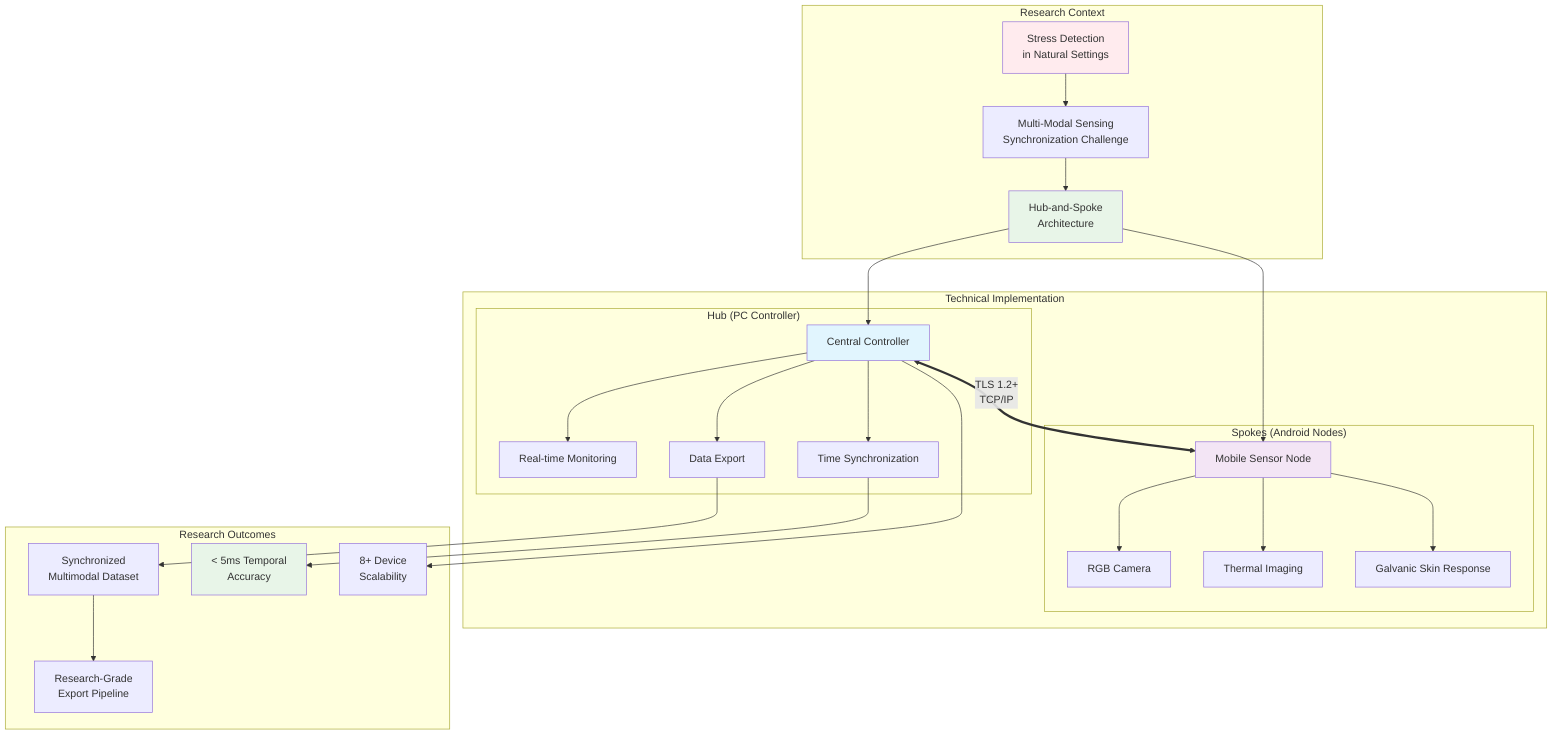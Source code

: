 graph TB
    subgraph "Research Context"
        PROBLEM[Stress Detection<br/>in Natural Settings]
        CHALLENGE[Multi-Modal Sensing<br/>Synchronization Challenge]
        SOLUTION[Hub-and-Spoke<br/>Architecture]
    end
    
    subgraph "Technical Implementation"
        subgraph "Hub (PC Controller)"
            HUB[Central Controller]
            GUI_COMP[Real-time Monitoring]
            SYNC_COMP[Time Synchronization]
            EXPORT_COMP[Data Export]
        end
        
        subgraph "Spokes (Android Nodes)"
            ANDROID[Mobile Sensor Node]
            RGB[RGB Camera]
            THERMAL[Thermal Imaging]
            GSR[Galvanic Skin Response]
        end
    end
    
    subgraph "Research Outcomes"
        DATA[Synchronized<br/>Multimodal Dataset]
        ACCURACY[< 5ms Temporal<br/>Accuracy]
        SCALABLE[8+ Device<br/>Scalability]
        PIPELINE[Research-Grade<br/>Export Pipeline]
    end
    
    PROBLEM --> CHALLENGE
    CHALLENGE --> SOLUTION
    
    SOLUTION --> HUB
    HUB --> GUI_COMP
    HUB --> SYNC_COMP
    HUB --> EXPORT_COMP
    
    SOLUTION --> ANDROID
    ANDROID --> RGB
    ANDROID --> THERMAL
    ANDROID --> GSR
    
    HUB <==> |TLS 1.2+<br/>TCP/IP| ANDROID
    
    SYNC_COMP --> ACCURACY
    EXPORT_COMP --> DATA
    HUB --> SCALABLE
    DATA --> PIPELINE
    
    style PROBLEM fill:#ffebee
    style SOLUTION fill:#e8f5e8
    style HUB fill:#e1f5fe
    style ANDROID fill:#f3e5f5
    style ACCURACY fill:#e8f5e8